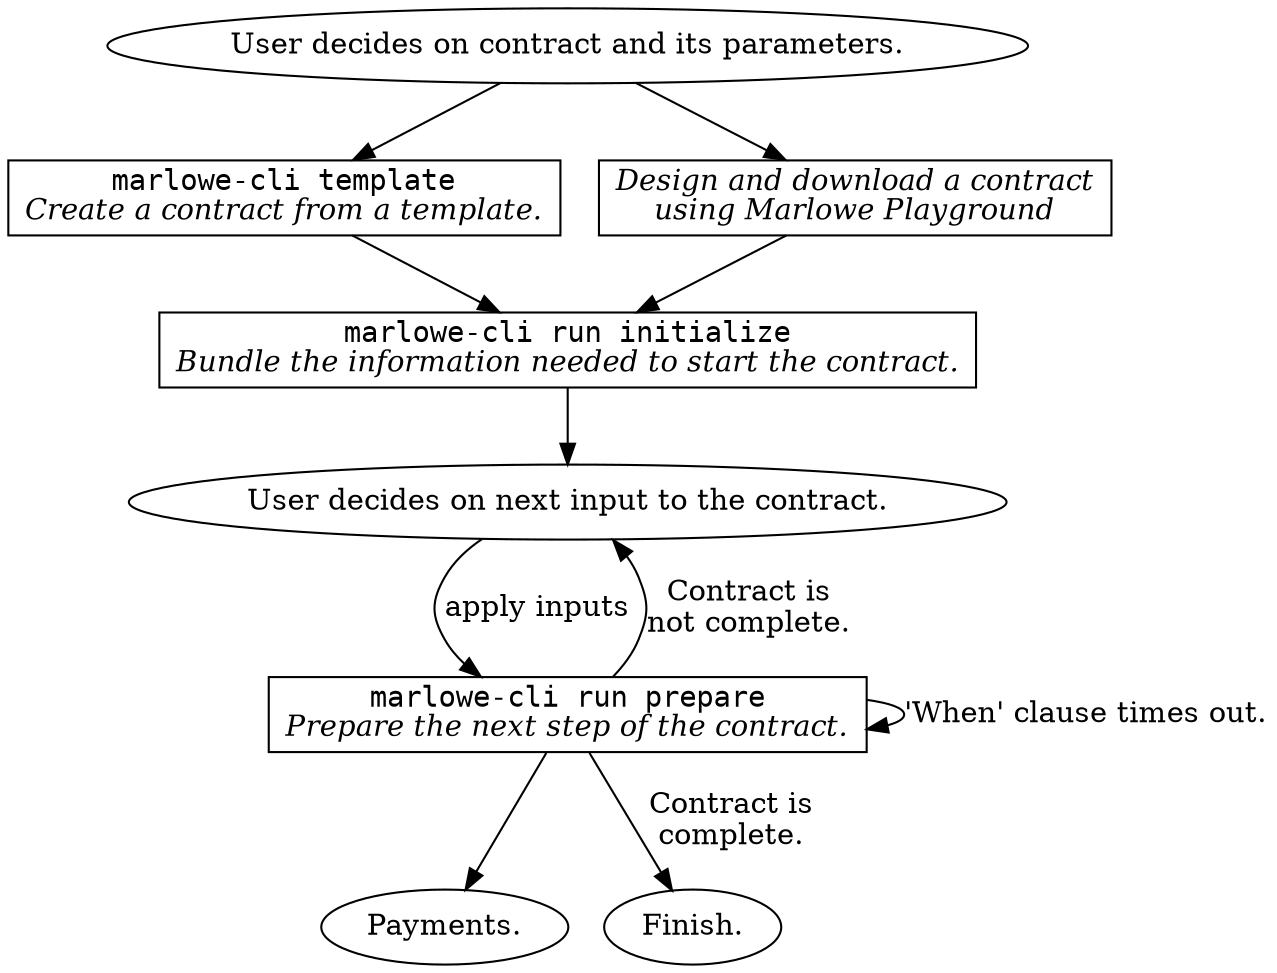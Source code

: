 digraph HighLevelAbstract {


node [shape=box]


UserSelect [shape=oval label="User decides on contract and its parameters."]


Template [label=<<font face="monospace">marlowe-cli template</font><br/><i>Create a contract from a template.</i>>]

UserSelect -> Template


Playground [label=<<i>Design and download a contract<br/>using Marlowe Playground</i>>]

UserSelect -> Playground


Initialize [label=<<font face="monospace">marlowe-cli run initialize</font><br/><i>Bundle the information needed to start the contract.</i>>]

Template -> Initialize

Playground -> Initialize


Payments [shape=oval label="Payments."]

Prepare -> Payments


UserInput [shape=oval label="User decides on next input to the contract."]

Initialize -> UserInput

Prepare -> UserInput [label="Contract is\nnot complete."]


Prepare [label=<<font face="monospace">marlowe-cli run prepare</font><br/><i>Prepare the next step of the contract.</i>>]

UserInput -> Prepare [label="apply inputs"]


Prepare -> Prepare [label="'When' clause times out."]


Close [shape=oval label="Finish."]

Prepare -> Close [label="Contract is\ncomplete."]


}
